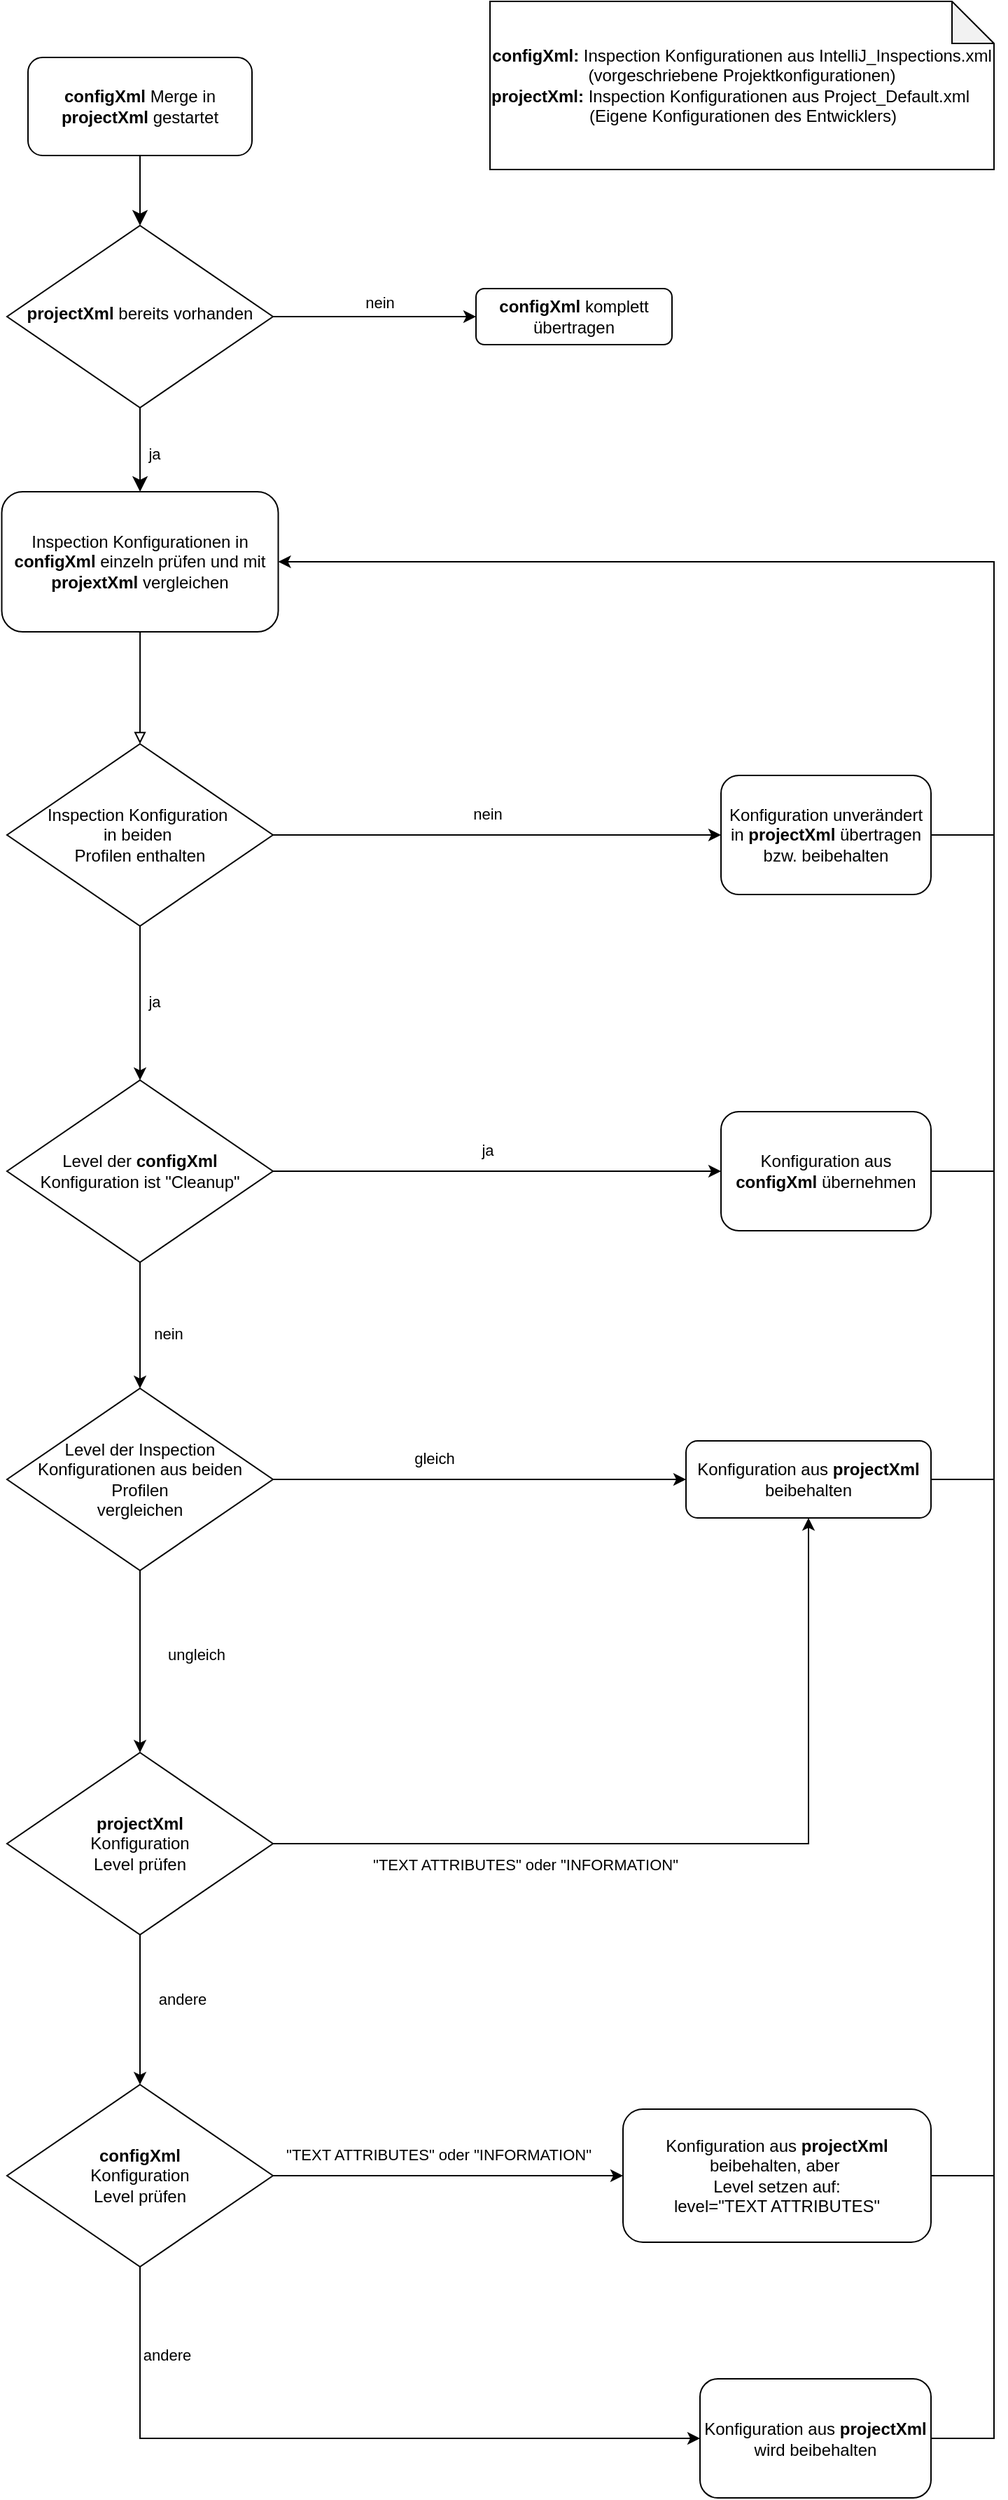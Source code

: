 <mxfile version="24.7.8">
  <diagram id="C5RBs43oDa-KdzZeNtuy" name="Page-1">
    <mxGraphModel dx="1434" dy="844" grid="1" gridSize="10" guides="1" tooltips="1" connect="1" arrows="1" fold="1" page="1" pageScale="1" pageWidth="827" pageHeight="1169" math="0" shadow="0">
      <root>
        <mxCell id="WIyWlLk6GJQsqaUBKTNV-0" />
        <mxCell id="WIyWlLk6GJQsqaUBKTNV-1" parent="WIyWlLk6GJQsqaUBKTNV-0" />
        <mxCell id="WIyWlLk6GJQsqaUBKTNV-2" value="" style="rounded=0;html=1;jettySize=auto;orthogonalLoop=1;fontSize=11;endArrow=classic;endFill=1;endSize=8;strokeWidth=1;shadow=0;labelBackgroundColor=none;edgeStyle=orthogonalEdgeStyle;" parent="WIyWlLk6GJQsqaUBKTNV-1" source="WIyWlLk6GJQsqaUBKTNV-3" target="WIyWlLk6GJQsqaUBKTNV-6" edge="1">
          <mxGeometry relative="1" as="geometry" />
        </mxCell>
        <mxCell id="WIyWlLk6GJQsqaUBKTNV-3" value="&lt;b&gt;configXml &lt;/b&gt;Merge in &lt;b&gt;projectXml &lt;/b&gt;gestartet" style="rounded=1;whiteSpace=wrap;html=1;fontSize=12;glass=0;strokeWidth=1;shadow=0;" parent="WIyWlLk6GJQsqaUBKTNV-1" vertex="1">
          <mxGeometry x="120" y="50" width="160" height="70" as="geometry" />
        </mxCell>
        <mxCell id="JCbQaSHrhp4t1TBs8RTN-1" value="nein" style="edgeStyle=orthogonalEdgeStyle;rounded=0;orthogonalLoop=1;jettySize=auto;html=1;exitX=1;exitY=0.5;exitDx=0;exitDy=0;entryX=0;entryY=0.5;entryDx=0;entryDy=0;" parent="WIyWlLk6GJQsqaUBKTNV-1" source="WIyWlLk6GJQsqaUBKTNV-6" target="WIyWlLk6GJQsqaUBKTNV-7" edge="1">
          <mxGeometry x="0.048" y="10" relative="1" as="geometry">
            <mxPoint as="offset" />
          </mxGeometry>
        </mxCell>
        <mxCell id="WIyWlLk6GJQsqaUBKTNV-6" value="&lt;b&gt;projectXml &lt;/b&gt;bereits vorhanden" style="rhombus;whiteSpace=wrap;html=1;shadow=0;fontFamily=Helvetica;fontSize=12;align=center;strokeWidth=1;spacing=6;spacingTop=-4;" parent="WIyWlLk6GJQsqaUBKTNV-1" vertex="1">
          <mxGeometry x="105" y="170" width="190" height="130" as="geometry" />
        </mxCell>
        <mxCell id="WIyWlLk6GJQsqaUBKTNV-7" value="&lt;b&gt;configXml&lt;/b&gt; komplett übertragen" style="rounded=1;whiteSpace=wrap;html=1;fontSize=12;glass=0;strokeWidth=1;shadow=0;" parent="WIyWlLk6GJQsqaUBKTNV-1" vertex="1">
          <mxGeometry x="440" y="215" width="140" height="40" as="geometry" />
        </mxCell>
        <mxCell id="JCbQaSHrhp4t1TBs8RTN-3" value="ja" style="rounded=0;html=1;jettySize=auto;orthogonalLoop=1;fontSize=11;endArrow=classic;endFill=1;endSize=8;strokeWidth=1;shadow=0;labelBackgroundColor=none;edgeStyle=orthogonalEdgeStyle;verticalAlign=top;" parent="WIyWlLk6GJQsqaUBKTNV-1" source="WIyWlLk6GJQsqaUBKTNV-6" target="JCbQaSHrhp4t1TBs8RTN-2" edge="1">
          <mxGeometry x="-0.333" y="10" relative="1" as="geometry">
            <mxPoint as="offset" />
            <mxPoint x="200" y="290" as="sourcePoint" />
            <mxPoint x="200" y="470" as="targetPoint" />
          </mxGeometry>
        </mxCell>
        <mxCell id="3cTUFk75r5LNfELIm1jx-12" style="edgeStyle=orthogonalEdgeStyle;rounded=0;orthogonalLoop=1;jettySize=auto;html=1;endArrow=block;endFill=0;" parent="WIyWlLk6GJQsqaUBKTNV-1" source="JCbQaSHrhp4t1TBs8RTN-2" target="3cTUFk75r5LNfELIm1jx-11" edge="1">
          <mxGeometry relative="1" as="geometry" />
        </mxCell>
        <mxCell id="JCbQaSHrhp4t1TBs8RTN-2" value="Inspection Konfigurationen in &lt;b&gt;configXml &lt;/b&gt;einzeln prüfen und mit &lt;b&gt;projextXml &lt;/b&gt;vergleichen" style="rounded=1;whiteSpace=wrap;html=1;" parent="WIyWlLk6GJQsqaUBKTNV-1" vertex="1">
          <mxGeometry x="101.25" y="360" width="197.5" height="100" as="geometry" />
        </mxCell>
        <mxCell id="JCbQaSHrhp4t1TBs8RTN-50" value="" style="edgeStyle=orthogonalEdgeStyle;rounded=0;orthogonalLoop=1;jettySize=auto;html=1;" parent="WIyWlLk6GJQsqaUBKTNV-1" source="JCbQaSHrhp4t1TBs8RTN-47" target="JCbQaSHrhp4t1TBs8RTN-49" edge="1">
          <mxGeometry relative="1" as="geometry" />
        </mxCell>
        <mxCell id="JCbQaSHrhp4t1TBs8RTN-51" value="gleich" style="edgeLabel;html=1;align=center;verticalAlign=middle;resizable=0;points=[];" parent="JCbQaSHrhp4t1TBs8RTN-50" vertex="1" connectable="0">
          <mxGeometry x="-0.228" y="-1" relative="1" as="geometry">
            <mxPoint x="1" y="-16" as="offset" />
          </mxGeometry>
        </mxCell>
        <mxCell id="J-YWNT6v4UkuKYvWTayf-8" value="ungleich" style="edgeStyle=orthogonalEdgeStyle;rounded=0;orthogonalLoop=1;jettySize=auto;html=1;entryX=0.5;entryY=0;entryDx=0;entryDy=0;" parent="WIyWlLk6GJQsqaUBKTNV-1" source="JCbQaSHrhp4t1TBs8RTN-47" target="NG7QQ_voPyfEjJgAZZIw-4" edge="1">
          <mxGeometry x="-0.077" y="40" relative="1" as="geometry">
            <mxPoint as="offset" />
          </mxGeometry>
        </mxCell>
        <mxCell id="JCbQaSHrhp4t1TBs8RTN-47" value="Level der Inspection Konfigurationen aus beiden Profilen&lt;br&gt;vergleichen" style="rhombus;whiteSpace=wrap;html=1;" parent="WIyWlLk6GJQsqaUBKTNV-1" vertex="1">
          <mxGeometry x="105" y="1000" width="190" height="130" as="geometry" />
        </mxCell>
        <mxCell id="J-YWNT6v4UkuKYvWTayf-12" style="edgeStyle=orthogonalEdgeStyle;rounded=0;orthogonalLoop=1;jettySize=auto;html=1;endArrow=none;endFill=0;" parent="WIyWlLk6GJQsqaUBKTNV-1" source="JCbQaSHrhp4t1TBs8RTN-49" edge="1">
          <mxGeometry relative="1" as="geometry">
            <mxPoint x="810" y="1065" as="targetPoint" />
          </mxGeometry>
        </mxCell>
        <mxCell id="JCbQaSHrhp4t1TBs8RTN-49" value="Konfiguration aus &lt;b&gt;projectXml &lt;/b&gt;beibehalten" style="rounded=1;whiteSpace=wrap;html=1;" parent="WIyWlLk6GJQsqaUBKTNV-1" vertex="1">
          <mxGeometry x="590" y="1037.5" width="175" height="55" as="geometry" />
        </mxCell>
        <mxCell id="JCbQaSHrhp4t1TBs8RTN-57" value="&quot;TEXT ATTRIBUTES&quot; oder &quot;INFORMATION&quot;" style="edgeStyle=orthogonalEdgeStyle;rounded=0;orthogonalLoop=1;jettySize=auto;html=1;entryX=0;entryY=0.5;entryDx=0;entryDy=0;" parent="WIyWlLk6GJQsqaUBKTNV-1" source="JCbQaSHrhp4t1TBs8RTN-54" target="JCbQaSHrhp4t1TBs8RTN-65" edge="1">
          <mxGeometry x="-0.061" y="15" relative="1" as="geometry">
            <mxPoint x="555" y="1457" as="targetPoint" />
            <mxPoint as="offset" />
          </mxGeometry>
        </mxCell>
        <mxCell id="JCbQaSHrhp4t1TBs8RTN-60" value="" style="edgeStyle=orthogonalEdgeStyle;rounded=0;orthogonalLoop=1;jettySize=auto;html=1;entryX=0;entryY=0.5;entryDx=0;entryDy=0;exitX=0.5;exitY=1;exitDx=0;exitDy=0;" parent="WIyWlLk6GJQsqaUBKTNV-1" source="JCbQaSHrhp4t1TBs8RTN-54" target="JCbQaSHrhp4t1TBs8RTN-62" edge="1">
          <mxGeometry relative="1" as="geometry">
            <mxPoint x="205" y="1747" as="targetPoint" />
          </mxGeometry>
        </mxCell>
        <mxCell id="JCbQaSHrhp4t1TBs8RTN-61" value="andere" style="edgeLabel;html=1;align=center;verticalAlign=middle;resizable=0;points=[];" parent="JCbQaSHrhp4t1TBs8RTN-60" vertex="1" connectable="0">
          <mxGeometry x="-0.182" y="2" relative="1" as="geometry">
            <mxPoint x="-72" y="-58" as="offset" />
          </mxGeometry>
        </mxCell>
        <mxCell id="JCbQaSHrhp4t1TBs8RTN-54" value="&lt;b&gt;configXml&lt;/b&gt;&lt;br&gt;Konfiguration &lt;br&gt;Level prüfen" style="rhombus;whiteSpace=wrap;html=1;" parent="WIyWlLk6GJQsqaUBKTNV-1" vertex="1">
          <mxGeometry x="105" y="1497" width="190" height="130" as="geometry" />
        </mxCell>
        <mxCell id="JCbQaSHrhp4t1TBs8RTN-62" value="Konfiguration aus &lt;b&gt;projectXml &lt;/b&gt;wird beibehalten" style="rounded=1;whiteSpace=wrap;html=1;" parent="WIyWlLk6GJQsqaUBKTNV-1" vertex="1">
          <mxGeometry x="600" y="1707" width="165" height="85" as="geometry" />
        </mxCell>
        <mxCell id="J-YWNT6v4UkuKYvWTayf-9" style="edgeStyle=orthogonalEdgeStyle;rounded=0;orthogonalLoop=1;jettySize=auto;html=1;entryX=1;entryY=0.5;entryDx=0;entryDy=0;exitX=1;exitY=0.5;exitDx=0;exitDy=0;" parent="WIyWlLk6GJQsqaUBKTNV-1" source="JCbQaSHrhp4t1TBs8RTN-62" target="JCbQaSHrhp4t1TBs8RTN-2" edge="1">
          <mxGeometry relative="1" as="geometry">
            <mxPoint x="770" y="390" as="targetPoint" />
            <mxPoint x="800" y="1790" as="sourcePoint" />
            <Array as="points">
              <mxPoint x="810" y="1750" />
              <mxPoint x="810" y="410" />
            </Array>
          </mxGeometry>
        </mxCell>
        <mxCell id="J-YWNT6v4UkuKYvWTayf-11" style="edgeStyle=orthogonalEdgeStyle;rounded=0;orthogonalLoop=1;jettySize=auto;html=1;endArrow=none;endFill=0;" parent="WIyWlLk6GJQsqaUBKTNV-1" source="JCbQaSHrhp4t1TBs8RTN-65" edge="1">
          <mxGeometry relative="1" as="geometry">
            <mxPoint x="810" y="1562" as="targetPoint" />
          </mxGeometry>
        </mxCell>
        <mxCell id="JCbQaSHrhp4t1TBs8RTN-65" value="Konfiguration aus &lt;b&gt;projectXml &lt;/b&gt;beibehalten,&amp;nbsp;&lt;span style=&quot;background-color: initial;&quot;&gt;aber&amp;nbsp;&lt;/span&gt;&lt;div&gt;Level setzen auf:&lt;/div&gt;&lt;div&gt;level=&quot;TEXT ATTRIBUTES&lt;span style=&quot;background-color: initial;&quot;&gt;&quot;&lt;/span&gt;&lt;br&gt;&lt;/div&gt;" style="rounded=1;whiteSpace=wrap;html=1;" parent="WIyWlLk6GJQsqaUBKTNV-1" vertex="1">
          <mxGeometry x="545" y="1514.5" width="220" height="95" as="geometry" />
        </mxCell>
        <mxCell id="3cTUFk75r5LNfELIm1jx-14" value="nein" style="edgeStyle=orthogonalEdgeStyle;rounded=0;orthogonalLoop=1;jettySize=auto;html=1;" parent="WIyWlLk6GJQsqaUBKTNV-1" source="3cTUFk75r5LNfELIm1jx-11" target="3cTUFk75r5LNfELIm1jx-13" edge="1">
          <mxGeometry x="-0.043" y="15" relative="1" as="geometry">
            <mxPoint as="offset" />
          </mxGeometry>
        </mxCell>
        <mxCell id="3cTUFk75r5LNfELIm1jx-18" value="ja" style="edgeStyle=orthogonalEdgeStyle;rounded=0;orthogonalLoop=1;jettySize=auto;html=1;entryX=0.5;entryY=0;entryDx=0;entryDy=0;" parent="WIyWlLk6GJQsqaUBKTNV-1" source="3cTUFk75r5LNfELIm1jx-11" target="J-YWNT6v4UkuKYvWTayf-3" edge="1">
          <mxGeometry y="10" relative="1" as="geometry">
            <mxPoint y="-1" as="offset" />
            <mxPoint x="130" y="760" as="targetPoint" />
          </mxGeometry>
        </mxCell>
        <mxCell id="3cTUFk75r5LNfELIm1jx-11" value="Inspection Konfiguration&amp;nbsp;&lt;div&gt;in beiden&amp;nbsp;&lt;div&gt;Profilen enthalten&lt;br&gt;&lt;/div&gt;&lt;/div&gt;" style="rhombus;whiteSpace=wrap;html=1;" parent="WIyWlLk6GJQsqaUBKTNV-1" vertex="1">
          <mxGeometry x="105" y="540" width="190" height="130" as="geometry" />
        </mxCell>
        <mxCell id="J-YWNT6v4UkuKYvWTayf-14" style="edgeStyle=orthogonalEdgeStyle;rounded=0;orthogonalLoop=1;jettySize=auto;html=1;endArrow=none;endFill=0;" parent="WIyWlLk6GJQsqaUBKTNV-1" source="3cTUFk75r5LNfELIm1jx-13" edge="1">
          <mxGeometry relative="1" as="geometry">
            <mxPoint x="810" y="605" as="targetPoint" />
          </mxGeometry>
        </mxCell>
        <mxCell id="3cTUFk75r5LNfELIm1jx-13" value="Konfiguration unverändert in &lt;b&gt;projectXml &lt;/b&gt;übertragen bzw. beibehalten" style="rounded=1;whiteSpace=wrap;html=1;" parent="WIyWlLk6GJQsqaUBKTNV-1" vertex="1">
          <mxGeometry x="615" y="562.5" width="150" height="85" as="geometry" />
        </mxCell>
        <mxCell id="NG7QQ_voPyfEjJgAZZIw-6" value="andere" style="edgeStyle=orthogonalEdgeStyle;rounded=0;orthogonalLoop=1;jettySize=auto;html=1;" parent="WIyWlLk6GJQsqaUBKTNV-1" source="NG7QQ_voPyfEjJgAZZIw-4" target="JCbQaSHrhp4t1TBs8RTN-54" edge="1">
          <mxGeometry x="-0.143" y="30" relative="1" as="geometry">
            <mxPoint as="offset" />
          </mxGeometry>
        </mxCell>
        <mxCell id="NG7QQ_voPyfEjJgAZZIw-4" value="&lt;b&gt;projectXml&lt;/b&gt;&lt;br&gt;Konfiguration &lt;br&gt;Level prüfen" style="rhombus;whiteSpace=wrap;html=1;" parent="WIyWlLk6GJQsqaUBKTNV-1" vertex="1">
          <mxGeometry x="105" y="1260" width="190" height="130" as="geometry" />
        </mxCell>
        <mxCell id="NG7QQ_voPyfEjJgAZZIw-5" value="&quot;TEXT ATTRIBUTES&quot; oder &quot;INFORMATION&quot;" style="edgeStyle=orthogonalEdgeStyle;rounded=0;orthogonalLoop=1;jettySize=auto;html=1;exitX=1;exitY=0.5;exitDx=0;exitDy=0;entryX=0.5;entryY=1;entryDx=0;entryDy=0;" parent="WIyWlLk6GJQsqaUBKTNV-1" source="NG7QQ_voPyfEjJgAZZIw-4" target="JCbQaSHrhp4t1TBs8RTN-49" edge="1">
          <mxGeometry x="-0.415" y="-15" relative="1" as="geometry">
            <mxPoint x="540" y="1175" as="targetPoint" />
            <mxPoint as="offset" />
            <mxPoint x="305" y="1174.5" as="sourcePoint" />
          </mxGeometry>
        </mxCell>
        <mxCell id="J-YWNT6v4UkuKYvWTayf-5" value="ja" style="edgeStyle=orthogonalEdgeStyle;rounded=0;orthogonalLoop=1;jettySize=auto;html=1;" parent="WIyWlLk6GJQsqaUBKTNV-1" source="J-YWNT6v4UkuKYvWTayf-3" target="J-YWNT6v4UkuKYvWTayf-4" edge="1">
          <mxGeometry x="-0.043" y="15" relative="1" as="geometry">
            <mxPoint as="offset" />
          </mxGeometry>
        </mxCell>
        <mxCell id="J-YWNT6v4UkuKYvWTayf-6" value="nein" style="edgeStyle=orthogonalEdgeStyle;rounded=0;orthogonalLoop=1;jettySize=auto;html=1;entryX=0.5;entryY=0;entryDx=0;entryDy=0;" parent="WIyWlLk6GJQsqaUBKTNV-1" source="J-YWNT6v4UkuKYvWTayf-3" target="JCbQaSHrhp4t1TBs8RTN-47" edge="1">
          <mxGeometry x="0.111" y="20" relative="1" as="geometry">
            <mxPoint y="1" as="offset" />
          </mxGeometry>
        </mxCell>
        <mxCell id="J-YWNT6v4UkuKYvWTayf-3" value="Level der &lt;b&gt;configXml&lt;/b&gt;&lt;div&gt;Konfiguration ist &quot;Cleanup&quot;&lt;/div&gt;" style="rhombus;whiteSpace=wrap;html=1;" parent="WIyWlLk6GJQsqaUBKTNV-1" vertex="1">
          <mxGeometry x="105" y="780" width="190" height="130" as="geometry" />
        </mxCell>
        <mxCell id="J-YWNT6v4UkuKYvWTayf-13" style="edgeStyle=orthogonalEdgeStyle;rounded=0;orthogonalLoop=1;jettySize=auto;html=1;endArrow=none;endFill=0;" parent="WIyWlLk6GJQsqaUBKTNV-1" source="J-YWNT6v4UkuKYvWTayf-4" edge="1">
          <mxGeometry relative="1" as="geometry">
            <mxPoint x="810" y="845" as="targetPoint" />
          </mxGeometry>
        </mxCell>
        <mxCell id="J-YWNT6v4UkuKYvWTayf-4" value="Konfiguration aus &lt;b&gt;configXml &lt;/b&gt;übernehmen" style="rounded=1;whiteSpace=wrap;html=1;" parent="WIyWlLk6GJQsqaUBKTNV-1" vertex="1">
          <mxGeometry x="615" y="802.5" width="150" height="85" as="geometry" />
        </mxCell>
        <mxCell id="J-YWNT6v4UkuKYvWTayf-16" value="&lt;b style=&quot;text-align: left;&quot;&gt;configXml:&lt;/b&gt;&lt;span style=&quot;text-align: left;&quot;&gt;&amp;nbsp;Inspection Konfigurationen aus IntelliJ_Inspections.xml (vorgeschriebene Projektkonfigurationen)&lt;/span&gt;&lt;div style=&quot;text-align: left;&quot;&gt;&lt;b&gt;projectXml:&lt;/b&gt;&amp;nbsp;Inspection Konfigurationen aus Project_Default.xml &lt;span style=&quot;white-space: pre;&quot;&gt;&#x9;&lt;/span&gt;&lt;span style=&quot;white-space: pre;&quot;&gt;&#x9;&lt;/span&gt;&amp;nbsp; &amp;nbsp; &amp;nbsp;(Eigene Konfigurationen des Entwicklers)&lt;/div&gt;" style="shape=note;whiteSpace=wrap;html=1;backgroundOutline=1;darkOpacity=0.05;" parent="WIyWlLk6GJQsqaUBKTNV-1" vertex="1">
          <mxGeometry x="450" y="10" width="360" height="120" as="geometry" />
        </mxCell>
      </root>
    </mxGraphModel>
  </diagram>
</mxfile>
